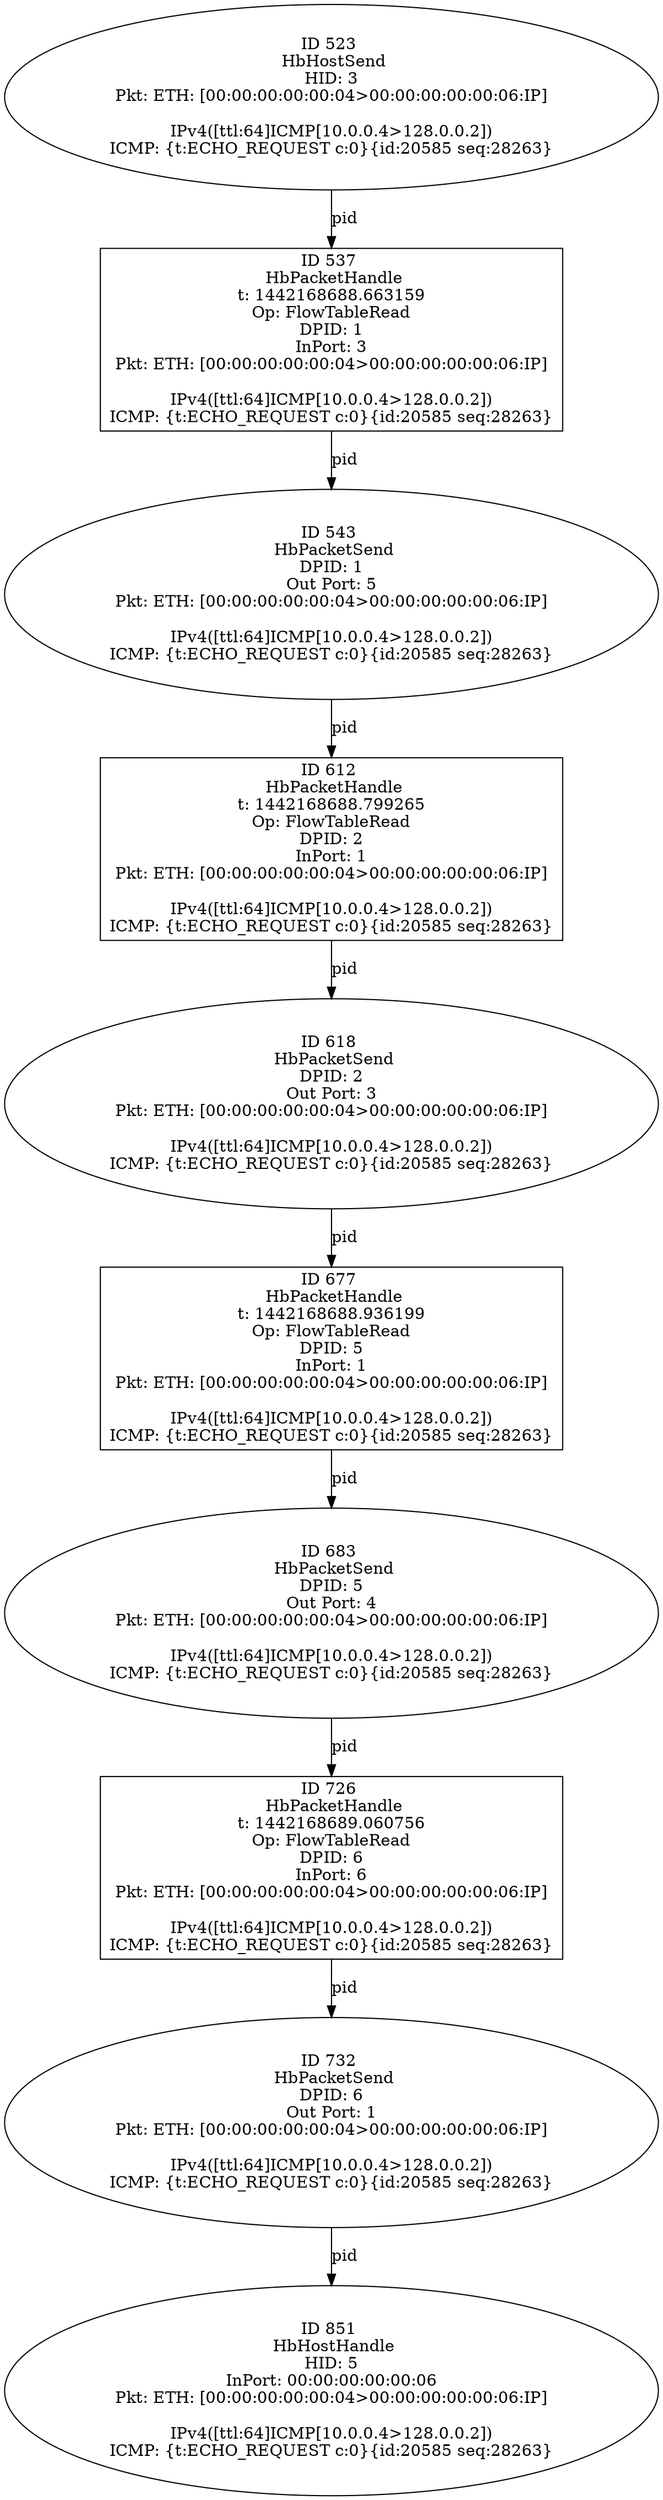 strict digraph G {
612 [shape=box, event=<hb_events.HbPacketHandle object at 0x1030cf910>, label="ID 612 
 HbPacketHandle
t: 1442168688.799265
Op: FlowTableRead
DPID: 2
InPort: 1
Pkt: ETH: [00:00:00:00:00:04>00:00:00:00:00:06:IP]

IPv4([ttl:64]ICMP[10.0.0.4>128.0.0.2])
ICMP: {t:ECHO_REQUEST c:0}{id:20585 seq:28263}"];
683 [shape=oval, event=<hb_events.HbPacketSend object at 0x103149ad0>, label="ID 683 
 HbPacketSend
DPID: 5
Out Port: 4
Pkt: ETH: [00:00:00:00:00:04>00:00:00:00:00:06:IP]

IPv4([ttl:64]ICMP[10.0.0.4>128.0.0.2])
ICMP: {t:ECHO_REQUEST c:0}{id:20585 seq:28263}"];
618 [shape=oval, event=<hb_events.HbPacketSend object at 0x1030cff90>, label="ID 618 
 HbPacketSend
DPID: 2
Out Port: 3
Pkt: ETH: [00:00:00:00:00:04>00:00:00:00:00:06:IP]

IPv4([ttl:64]ICMP[10.0.0.4>128.0.0.2])
ICMP: {t:ECHO_REQUEST c:0}{id:20585 seq:28263}"];
523 [shape=oval, event=<hb_events.HbHostSend object at 0x10304a750>, label="ID 523 
 HbHostSend
HID: 3
Pkt: ETH: [00:00:00:00:00:04>00:00:00:00:00:06:IP]

IPv4([ttl:64]ICMP[10.0.0.4>128.0.0.2])
ICMP: {t:ECHO_REQUEST c:0}{id:20585 seq:28263}"];
851 [shape=oval, event=<hb_events.HbHostHandle object at 0x103203a10>, label="ID 851 
 HbHostHandle
HID: 5
InPort: 00:00:00:00:00:06
Pkt: ETH: [00:00:00:00:00:04>00:00:00:00:00:06:IP]

IPv4([ttl:64]ICMP[10.0.0.4>128.0.0.2])
ICMP: {t:ECHO_REQUEST c:0}{id:20585 seq:28263}"];
726 [shape=box, event=<hb_events.HbPacketHandle object at 0x1030ed750>, label="ID 726 
 HbPacketHandle
t: 1442168689.060756
Op: FlowTableRead
DPID: 6
InPort: 6
Pkt: ETH: [00:00:00:00:00:04>00:00:00:00:00:06:IP]

IPv4([ttl:64]ICMP[10.0.0.4>128.0.0.2])
ICMP: {t:ECHO_REQUEST c:0}{id:20585 seq:28263}"];
537 [shape=box, event=<hb_events.HbPacketHandle object at 0x103053150>, label="ID 537 
 HbPacketHandle
t: 1442168688.663159
Op: FlowTableRead
DPID: 1
InPort: 3
Pkt: ETH: [00:00:00:00:00:04>00:00:00:00:00:06:IP]

IPv4([ttl:64]ICMP[10.0.0.4>128.0.0.2])
ICMP: {t:ECHO_REQUEST c:0}{id:20585 seq:28263}"];
732 [shape=oval, event=<hb_events.HbPacketSend object at 0x1030fa810>, label="ID 732 
 HbPacketSend
DPID: 6
Out Port: 1
Pkt: ETH: [00:00:00:00:00:04>00:00:00:00:00:06:IP]

IPv4([ttl:64]ICMP[10.0.0.4>128.0.0.2])
ICMP: {t:ECHO_REQUEST c:0}{id:20585 seq:28263}"];
543 [shape=oval, event=<hb_events.HbPacketSend object at 0x103053510>, label="ID 543 
 HbPacketSend
DPID: 1
Out Port: 5
Pkt: ETH: [00:00:00:00:00:04>00:00:00:00:00:06:IP]

IPv4([ttl:64]ICMP[10.0.0.4>128.0.0.2])
ICMP: {t:ECHO_REQUEST c:0}{id:20585 seq:28263}"];
677 [shape=box, event=<hb_events.HbPacketHandle object at 0x103151f90>, label="ID 677 
 HbPacketHandle
t: 1442168688.936199
Op: FlowTableRead
DPID: 5
InPort: 1
Pkt: ETH: [00:00:00:00:00:04>00:00:00:00:00:06:IP]

IPv4([ttl:64]ICMP[10.0.0.4>128.0.0.2])
ICMP: {t:ECHO_REQUEST c:0}{id:20585 seq:28263}"];
612 -> 618  [rel=pid, label=pid];
683 -> 726  [rel=pid, label=pid];
618 -> 677  [rel=pid, label=pid];
523 -> 537  [rel=pid, label=pid];
677 -> 683  [rel=pid, label=pid];
726 -> 732  [rel=pid, label=pid];
537 -> 543  [rel=pid, label=pid];
732 -> 851  [rel=pid, label=pid];
543 -> 612  [rel=pid, label=pid];
}
